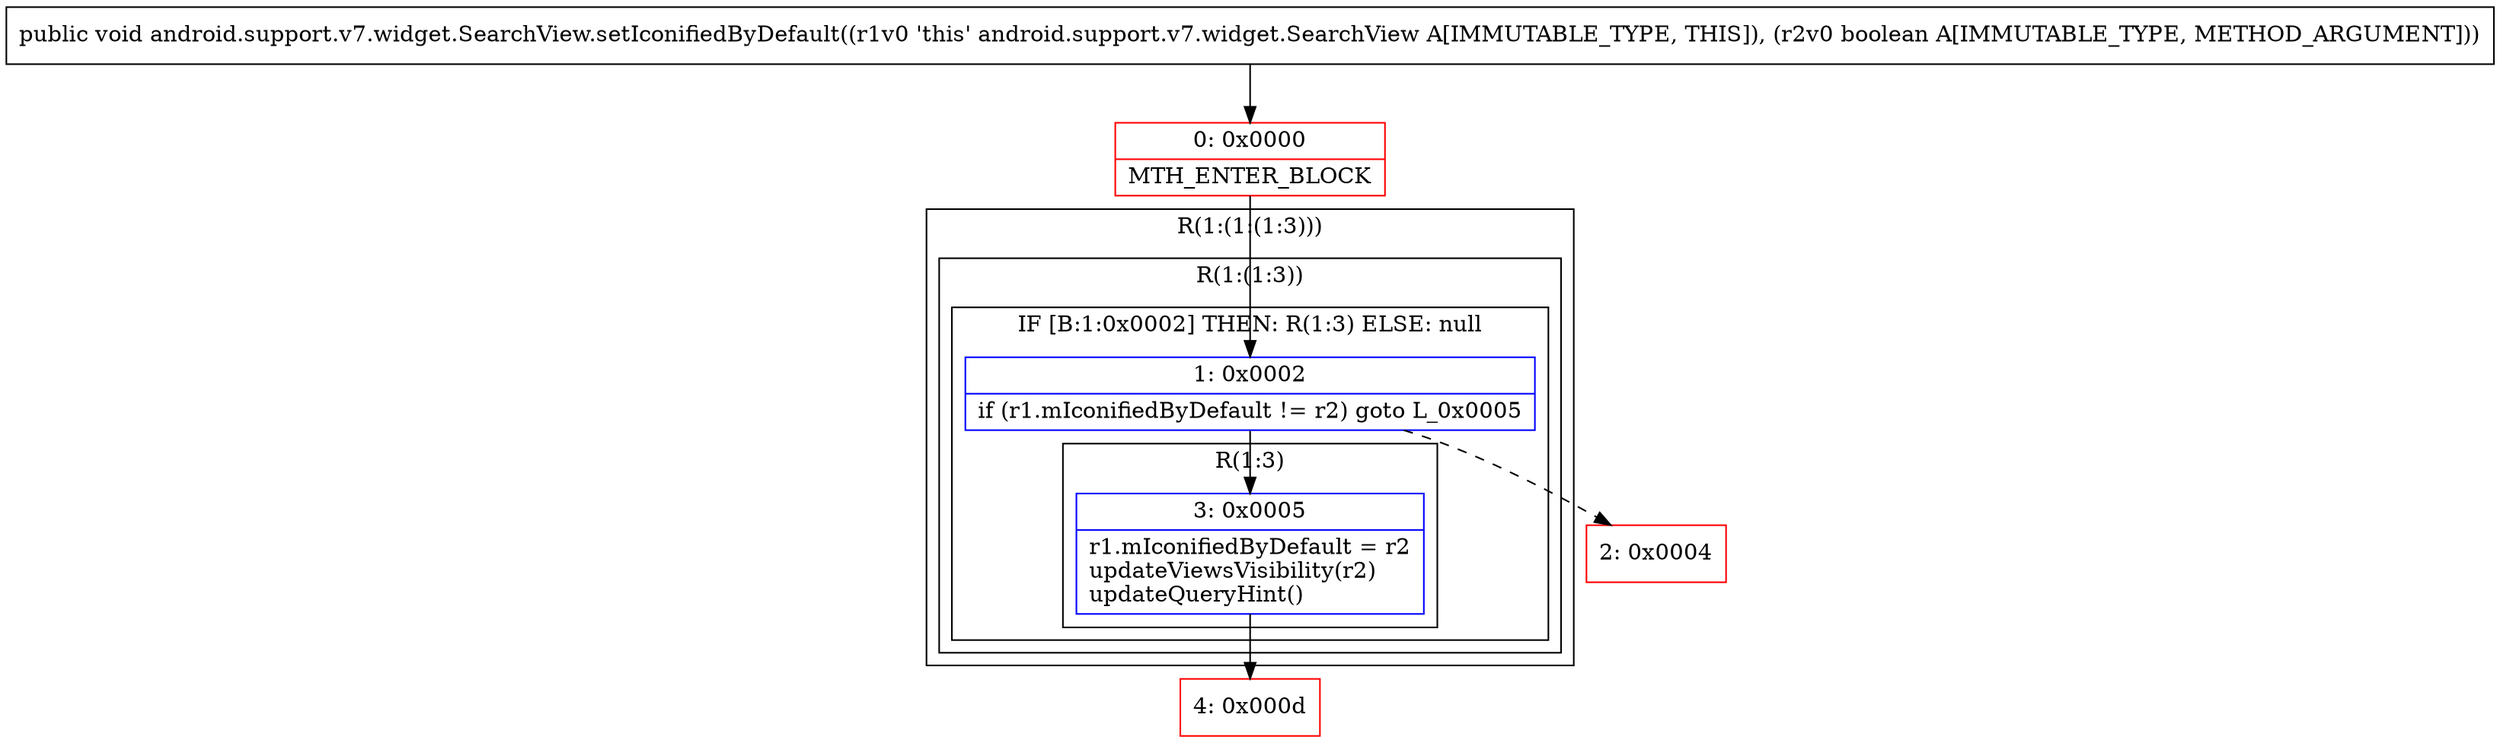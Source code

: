 digraph "CFG forandroid.support.v7.widget.SearchView.setIconifiedByDefault(Z)V" {
subgraph cluster_Region_1865606387 {
label = "R(1:(1:(1:3)))";
node [shape=record,color=blue];
subgraph cluster_Region_369148658 {
label = "R(1:(1:3))";
node [shape=record,color=blue];
subgraph cluster_IfRegion_789409556 {
label = "IF [B:1:0x0002] THEN: R(1:3) ELSE: null";
node [shape=record,color=blue];
Node_1 [shape=record,label="{1\:\ 0x0002|if (r1.mIconifiedByDefault != r2) goto L_0x0005\l}"];
subgraph cluster_Region_420974674 {
label = "R(1:3)";
node [shape=record,color=blue];
Node_3 [shape=record,label="{3\:\ 0x0005|r1.mIconifiedByDefault = r2\lupdateViewsVisibility(r2)\lupdateQueryHint()\l}"];
}
}
}
}
Node_0 [shape=record,color=red,label="{0\:\ 0x0000|MTH_ENTER_BLOCK\l}"];
Node_2 [shape=record,color=red,label="{2\:\ 0x0004}"];
Node_4 [shape=record,color=red,label="{4\:\ 0x000d}"];
MethodNode[shape=record,label="{public void android.support.v7.widget.SearchView.setIconifiedByDefault((r1v0 'this' android.support.v7.widget.SearchView A[IMMUTABLE_TYPE, THIS]), (r2v0 boolean A[IMMUTABLE_TYPE, METHOD_ARGUMENT])) }"];
MethodNode -> Node_0;
Node_1 -> Node_2[style=dashed];
Node_1 -> Node_3;
Node_3 -> Node_4;
Node_0 -> Node_1;
}

